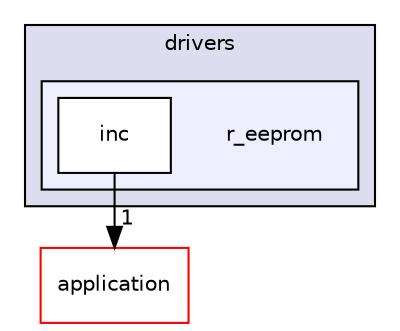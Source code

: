 digraph "r_eeprom" {
  compound=true
  node [ fontsize="10", fontname="Helvetica"];
  edge [ labelfontsize="10", labelfontname="Helvetica"];
  subgraph clusterdir_08ce54ab20ebf3a819d624811685620e {
    graph [ bgcolor="#ddddee", pencolor="black", label="drivers" fontname="Helvetica", fontsize="10", URL="dir_08ce54ab20ebf3a819d624811685620e.html"]
  subgraph clusterdir_6409ea045f7455439364c4988f0a05b3 {
    graph [ bgcolor="#eeeeff", pencolor="black", label="" URL="dir_6409ea045f7455439364c4988f0a05b3.html"];
    dir_6409ea045f7455439364c4988f0a05b3 [shape=plaintext label="r_eeprom"];
    dir_bfa7e82cae0f629fc220f0d977b39c86 [shape=box label="inc" color="black" fillcolor="white" style="filled" URL="dir_bfa7e82cae0f629fc220f0d977b39c86.html"];
  }
  }
  dir_eda2a6d705da8f3400ffe9a7dcb90b30 [shape=box label="application" fillcolor="white" style="filled" color="red" URL="dir_eda2a6d705da8f3400ffe9a7dcb90b30.html"];
  dir_bfa7e82cae0f629fc220f0d977b39c86->dir_eda2a6d705da8f3400ffe9a7dcb90b30 [headlabel="1", labeldistance=1.5 headhref="dir_000058_000002.html"];
}
